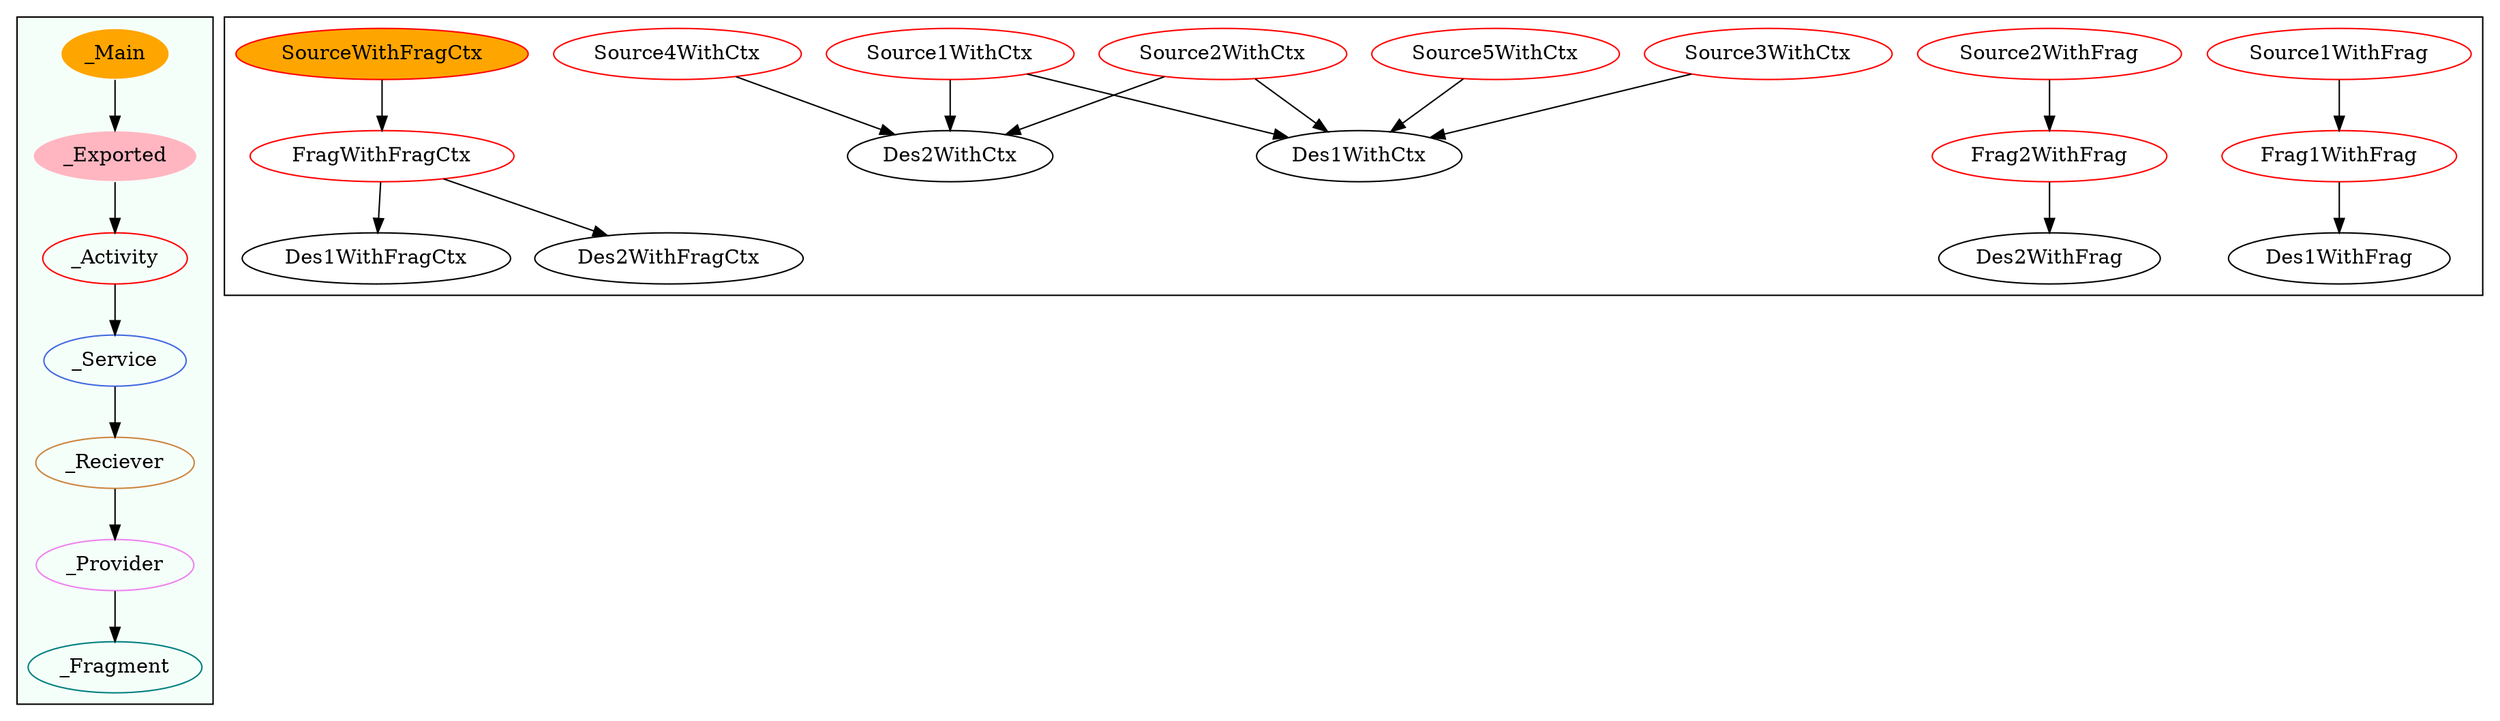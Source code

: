 digraph G {
subgraph cluster_legend{ 
bgcolor=mintcream;
_Activity[color = red];
_Service[color = royalblue];
_Provider[color = violet];
_Reciever[color = peru];
_Fragment[color = teal];
_Main[style=filled, fillcolor=orange, color = mintcream];
_Exported[style=filled, fillcolor=lightpink, color = mintcream];
_Main -> _Exported -> _Activity -> _Service -> _Reciever -> _Provider -> _Fragment; 
}
subgraph cluster_component{ 
Frag1WithFrag[color = teal];
FragWithFragCtx[color = teal];
Frag2WithFrag[color = teal];
Frag1WithFrag[color = red];
Frag1WithFrag->Des1WithFrag;
Source1WithFrag[color = red];
Source1WithFrag->Frag1WithFrag;
Source3WithCtx[color = red];
Source3WithCtx->Des1WithCtx;
Source2WithFrag[color = red];
Source2WithFrag->Frag2WithFrag;
Source2WithCtx[color = red];
Source2WithCtx->Des2WithCtx;
Source2WithCtx[color = red];
Source2WithCtx->Des1WithCtx;
FragWithFragCtx[color = red];
FragWithFragCtx->Des1WithFragCtx;
FragWithFragCtx[color = red];
FragWithFragCtx->Des2WithFragCtx;
Source1WithCtx[color = red];
Source1WithCtx->Des2WithCtx;
Source1WithCtx[color = red];
Source1WithCtx->Des1WithCtx;
Source4WithCtx[color = red];
Source4WithCtx->Des2WithCtx;
Source5WithCtx[color = red];
Source5WithCtx->Des1WithCtx;
Frag2WithFrag[color = red];
Frag2WithFrag->Des2WithFrag;
SourceWithFragCtx[style=filled, fillcolor=orange, color = red];
SourceWithFragCtx->FragWithFragCtx;
}
}
